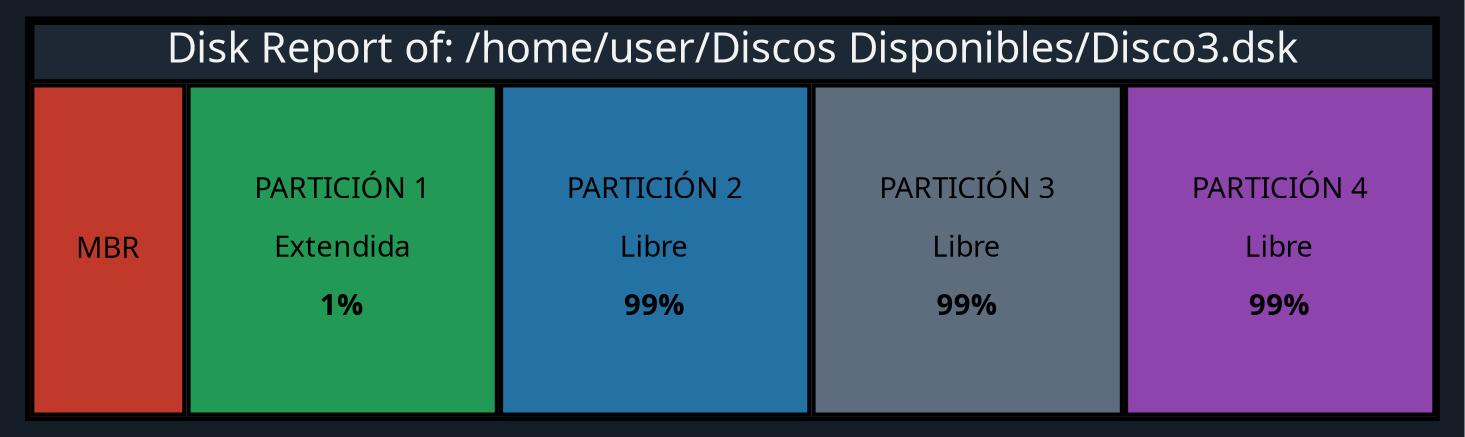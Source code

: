 digraph G {
graph[bgcolor="#141D26" margin=0]
rankdir="TB";
node [shape=plaintext fontname= "Ubuntu" fontsize="14"];
edge [style="invis"];

"Disk report" [ label = <<TABLE CELLBORDER="2" BGCOLOR="BLACK" BORDER="2" COLOR="BLACK"  CELLSPACING="0">

<TR><TD BGCOLOR="#1c2833" COLSPAN="100"><FONT POINT-SIZE="20" COLOR="#f2f3f4">Disk Report of: /home/user/Discos Disponibles/Disco3.dsk</FONT></TD></TR><TR>

<TD HEIGHT="150" WIDTH="75" BGCOLOR="#c0392b">MBR</TD>

<TD HEIGHT="160" WIDTH="150" BGCOLOR="#229954">PARTICIÓN 1<br/><br/>Extendida<br/><br/><b>1%</b><br/></TD>

<TD HEIGHT="160" WIDTH="150" BGCOLOR="#2471a3">PARTICIÓN 2<br/><br/>Libre<br/><br/><b>99%</b><br/></TD>

<TD HEIGHT="160" WIDTH="150" BGCOLOR="#5d6d7e">PARTICIÓN 3<br/><br/>Libre<br/><br/><b>99%</b><br/></TD>

<TD HEIGHT="160" WIDTH="150" BGCOLOR="#8e44ad">PARTICIÓN 4<br/><br/>Libre<br/><br/><b>99%</b><br/></TD>


</TR>

</TABLE>>];
}